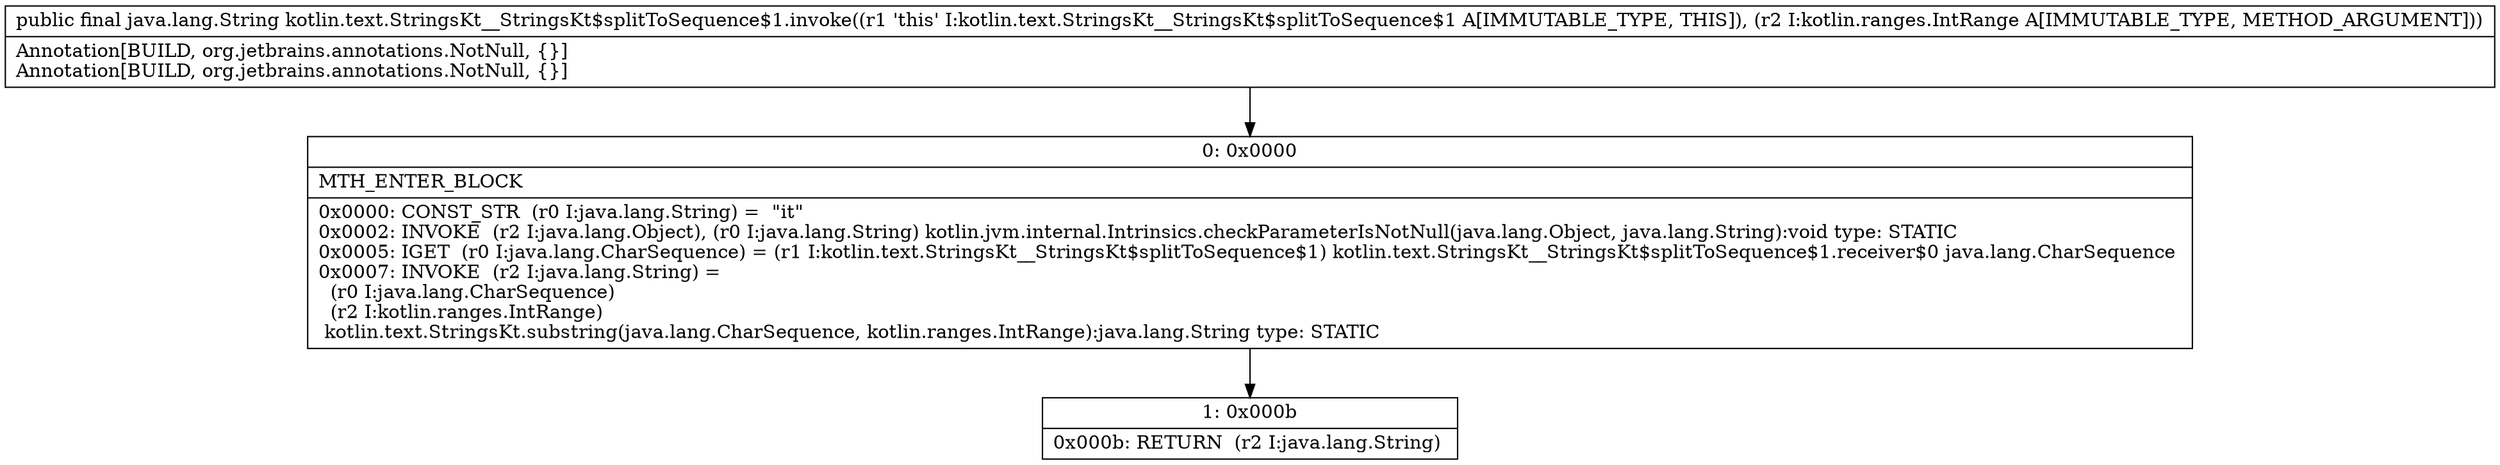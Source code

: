 digraph "CFG forkotlin.text.StringsKt__StringsKt$splitToSequence$1.invoke(Lkotlin\/ranges\/IntRange;)Ljava\/lang\/String;" {
Node_0 [shape=record,label="{0\:\ 0x0000|MTH_ENTER_BLOCK\l|0x0000: CONST_STR  (r0 I:java.lang.String) =  \"it\" \l0x0002: INVOKE  (r2 I:java.lang.Object), (r0 I:java.lang.String) kotlin.jvm.internal.Intrinsics.checkParameterIsNotNull(java.lang.Object, java.lang.String):void type: STATIC \l0x0005: IGET  (r0 I:java.lang.CharSequence) = (r1 I:kotlin.text.StringsKt__StringsKt$splitToSequence$1) kotlin.text.StringsKt__StringsKt$splitToSequence$1.receiver$0 java.lang.CharSequence \l0x0007: INVOKE  (r2 I:java.lang.String) = \l  (r0 I:java.lang.CharSequence)\l  (r2 I:kotlin.ranges.IntRange)\l kotlin.text.StringsKt.substring(java.lang.CharSequence, kotlin.ranges.IntRange):java.lang.String type: STATIC \l}"];
Node_1 [shape=record,label="{1\:\ 0x000b|0x000b: RETURN  (r2 I:java.lang.String) \l}"];
MethodNode[shape=record,label="{public final java.lang.String kotlin.text.StringsKt__StringsKt$splitToSequence$1.invoke((r1 'this' I:kotlin.text.StringsKt__StringsKt$splitToSequence$1 A[IMMUTABLE_TYPE, THIS]), (r2 I:kotlin.ranges.IntRange A[IMMUTABLE_TYPE, METHOD_ARGUMENT]))  | Annotation[BUILD, org.jetbrains.annotations.NotNull, \{\}]\lAnnotation[BUILD, org.jetbrains.annotations.NotNull, \{\}]\l}"];
MethodNode -> Node_0;
Node_0 -> Node_1;
}

